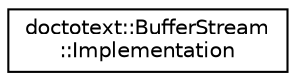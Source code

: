 digraph "类继承关系图"
{
  edge [fontname="Helvetica",fontsize="10",labelfontname="Helvetica",labelfontsize="10"];
  node [fontname="Helvetica",fontsize="10",shape=record];
  rankdir="LR";
  Node0 [label="doctotext::BufferStream\l::Implementation",height=0.2,width=0.4,color="black", fillcolor="white", style="filled",URL="$struct_buffer_stream_1_1_implementation.html"];
}

